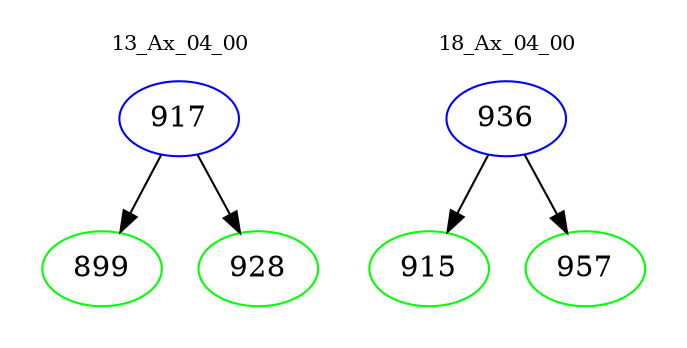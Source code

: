 digraph{
subgraph cluster_0 {
color = white
label = "13_Ax_04_00";
fontsize=10;
T0_917 [label="917", color="blue"]
T0_917 -> T0_899 [color="black"]
T0_899 [label="899", color="green"]
T0_917 -> T0_928 [color="black"]
T0_928 [label="928", color="green"]
}
subgraph cluster_1 {
color = white
label = "18_Ax_04_00";
fontsize=10;
T1_936 [label="936", color="blue"]
T1_936 -> T1_915 [color="black"]
T1_915 [label="915", color="green"]
T1_936 -> T1_957 [color="black"]
T1_957 [label="957", color="green"]
}
}
